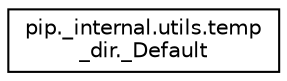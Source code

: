 digraph "Graphical Class Hierarchy"
{
 // LATEX_PDF_SIZE
  edge [fontname="Helvetica",fontsize="10",labelfontname="Helvetica",labelfontsize="10"];
  node [fontname="Helvetica",fontsize="10",shape=record];
  rankdir="LR";
  Node0 [label="pip._internal.utils.temp\l_dir._Default",height=0.2,width=0.4,color="black", fillcolor="white", style="filled",URL="$d7/dab/classpip_1_1__internal_1_1utils_1_1temp__dir_1_1___default.html",tooltip=" "];
}
